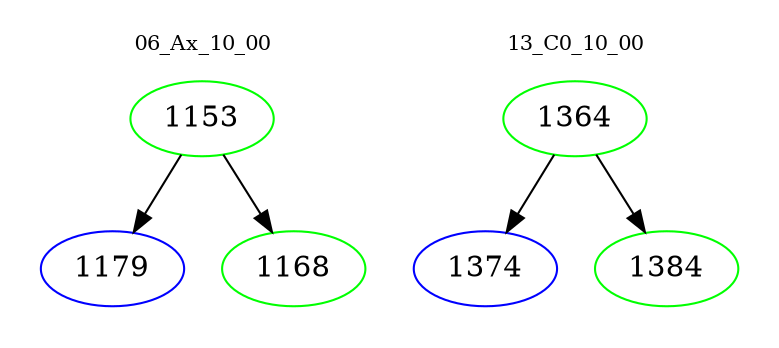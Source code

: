 digraph{
subgraph cluster_0 {
color = white
label = "06_Ax_10_00";
fontsize=10;
T0_1153 [label="1153", color="green"]
T0_1153 -> T0_1179 [color="black"]
T0_1179 [label="1179", color="blue"]
T0_1153 -> T0_1168 [color="black"]
T0_1168 [label="1168", color="green"]
}
subgraph cluster_1 {
color = white
label = "13_C0_10_00";
fontsize=10;
T1_1364 [label="1364", color="green"]
T1_1364 -> T1_1374 [color="black"]
T1_1374 [label="1374", color="blue"]
T1_1364 -> T1_1384 [color="black"]
T1_1384 [label="1384", color="green"]
}
}
